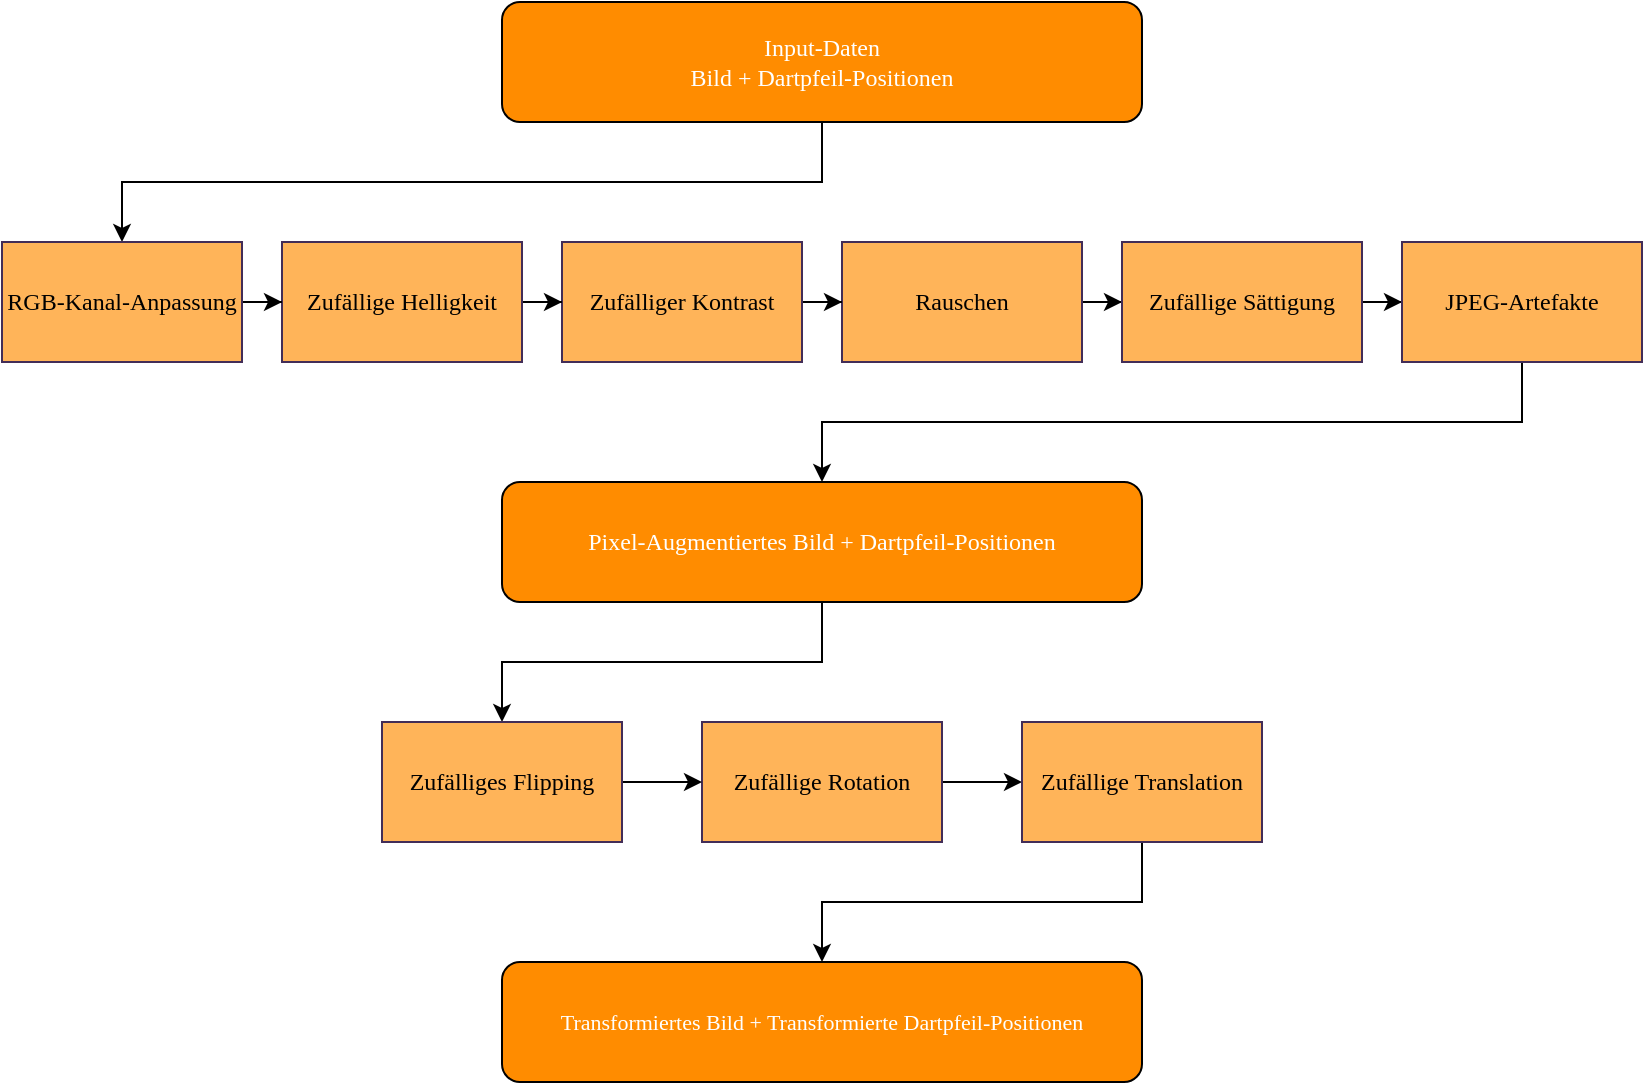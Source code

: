 <mxfile version="26.0.9">
  <diagram name="Page-1" id="J0DQyIThFPvef5JYbY2r">
    <mxGraphModel dx="794" dy="870" grid="1" gridSize="10" guides="1" tooltips="1" connect="1" arrows="1" fold="1" page="1" pageScale="1" pageWidth="850" pageHeight="1100" math="0" shadow="0">
      <root>
        <mxCell id="0" />
        <mxCell id="1" parent="0" />
        <mxCell id="XFcV5S_hlTU3tKBCiHqb-1" style="edgeStyle=orthogonalEdgeStyle;rounded=0;orthogonalLoop=1;jettySize=auto;html=1;exitX=0.5;exitY=1;exitDx=0;exitDy=0;fontFamily=Garamond;" edge="1" parent="1" source="XFcV5S_hlTU3tKBCiHqb-2" target="XFcV5S_hlTU3tKBCiHqb-6">
          <mxGeometry relative="1" as="geometry" />
        </mxCell>
        <mxCell id="XFcV5S_hlTU3tKBCiHqb-2" value="Pixel-Augmentiertes Bild + Dartpfeil-Positionen" style="rounded=1;whiteSpace=wrap;html=1;fillColor=light-dark(#FF8C00,#A18EB3);fontColor=#ffffff;strokeColor=#000000;fontFamily=Garamond;" vertex="1" parent="1">
          <mxGeometry x="260" y="440" width="320" height="60" as="geometry" />
        </mxCell>
        <mxCell id="XFcV5S_hlTU3tKBCiHqb-3" value="" style="edgeStyle=orthogonalEdgeStyle;rounded=0;orthogonalLoop=1;jettySize=auto;html=1;fontFamily=Garamond;" edge="1" parent="1" source="XFcV5S_hlTU3tKBCiHqb-4" target="XFcV5S_hlTU3tKBCiHqb-8">
          <mxGeometry relative="1" as="geometry" />
        </mxCell>
        <mxCell id="XFcV5S_hlTU3tKBCiHqb-4" value="Zufällige Rotation" style="rounded=0;whiteSpace=wrap;html=1;fillColor=light-dark(#FFB459,#A18EB3);fontColor=#000000;strokeColor=#432D57;fontFamily=Garamond;" vertex="1" parent="1">
          <mxGeometry x="360" y="560" width="120" height="60" as="geometry" />
        </mxCell>
        <mxCell id="XFcV5S_hlTU3tKBCiHqb-5" value="" style="edgeStyle=orthogonalEdgeStyle;rounded=0;orthogonalLoop=1;jettySize=auto;html=1;fontFamily=Garamond;" edge="1" parent="1" source="XFcV5S_hlTU3tKBCiHqb-6" target="XFcV5S_hlTU3tKBCiHqb-4">
          <mxGeometry relative="1" as="geometry" />
        </mxCell>
        <mxCell id="XFcV5S_hlTU3tKBCiHqb-6" value="Zufälliges Flipping" style="rounded=0;whiteSpace=wrap;html=1;fillColor=light-dark(#FFB459,#A18EB3);fontColor=#000000;strokeColor=#432D57;fontFamily=Garamond;" vertex="1" parent="1">
          <mxGeometry x="200" y="560" width="120" height="60" as="geometry" />
        </mxCell>
        <mxCell id="XFcV5S_hlTU3tKBCiHqb-7" style="edgeStyle=orthogonalEdgeStyle;rounded=0;orthogonalLoop=1;jettySize=auto;html=1;exitX=0.5;exitY=1;exitDx=0;exitDy=0;fontFamily=Garamond;" edge="1" parent="1" source="XFcV5S_hlTU3tKBCiHqb-8" target="XFcV5S_hlTU3tKBCiHqb-17">
          <mxGeometry relative="1" as="geometry" />
        </mxCell>
        <mxCell id="XFcV5S_hlTU3tKBCiHqb-8" value="Zufällige Translation" style="rounded=0;whiteSpace=wrap;html=1;fillColor=light-dark(#FFB459,#A18EB3);fontColor=#000000;strokeColor=#432D57;fontFamily=Garamond;" vertex="1" parent="1">
          <mxGeometry x="520" y="560" width="120" height="60" as="geometry" />
        </mxCell>
        <mxCell id="XFcV5S_hlTU3tKBCiHqb-9" value="" style="edgeStyle=orthogonalEdgeStyle;rounded=0;orthogonalLoop=1;jettySize=auto;html=1;fontFamily=Garamond;" edge="1" parent="1" source="XFcV5S_hlTU3tKBCiHqb-10" target="XFcV5S_hlTU3tKBCiHqb-16">
          <mxGeometry relative="1" as="geometry" />
        </mxCell>
        <mxCell id="XFcV5S_hlTU3tKBCiHqb-10" value="Rauschen" style="rounded=0;whiteSpace=wrap;html=1;fillColor=light-dark(#FFB459,#A18EB3);fontColor=#000000;strokeColor=#432D57;fontFamily=Garamond;" vertex="1" parent="1">
          <mxGeometry x="430" y="320" width="120" height="60" as="geometry" />
        </mxCell>
        <mxCell id="XFcV5S_hlTU3tKBCiHqb-11" style="edgeStyle=orthogonalEdgeStyle;rounded=0;orthogonalLoop=1;jettySize=auto;html=1;exitX=0.5;exitY=1;exitDx=0;exitDy=0;fontFamily=Garamond;" edge="1" parent="1" source="XFcV5S_hlTU3tKBCiHqb-12" target="XFcV5S_hlTU3tKBCiHqb-21">
          <mxGeometry relative="1" as="geometry" />
        </mxCell>
        <mxCell id="XFcV5S_hlTU3tKBCiHqb-12" value="Input-Daten&lt;div&gt;Bild + Dartpfeil-Positionen&lt;/div&gt;" style="rounded=1;whiteSpace=wrap;html=1;fillColor=light-dark(#FF8C00,#A18EB3);fontColor=#ffffff;strokeColor=#000000;fontFamily=Garamond;" vertex="1" parent="1">
          <mxGeometry x="260" y="200" width="320" height="60" as="geometry" />
        </mxCell>
        <mxCell id="XFcV5S_hlTU3tKBCiHqb-13" value="" style="edgeStyle=orthogonalEdgeStyle;rounded=0;orthogonalLoop=1;jettySize=auto;html=1;fontFamily=Garamond;" edge="1" parent="1" source="XFcV5S_hlTU3tKBCiHqb-14" target="XFcV5S_hlTU3tKBCiHqb-10">
          <mxGeometry relative="1" as="geometry" />
        </mxCell>
        <mxCell id="XFcV5S_hlTU3tKBCiHqb-14" value="Zufälliger Kontrast" style="rounded=0;whiteSpace=wrap;html=1;fillColor=light-dark(#FFB459,#A18EB3);fontColor=#000000;strokeColor=#432D57;fontFamily=Garamond;" vertex="1" parent="1">
          <mxGeometry x="290" y="320" width="120" height="60" as="geometry" />
        </mxCell>
        <mxCell id="XFcV5S_hlTU3tKBCiHqb-15" value="" style="edgeStyle=orthogonalEdgeStyle;rounded=0;orthogonalLoop=1;jettySize=auto;html=1;fontFamily=Garamond;" edge="1" parent="1" source="XFcV5S_hlTU3tKBCiHqb-16" target="XFcV5S_hlTU3tKBCiHqb-23">
          <mxGeometry relative="1" as="geometry" />
        </mxCell>
        <mxCell id="XFcV5S_hlTU3tKBCiHqb-16" value="Zufällige Sättigung" style="rounded=0;whiteSpace=wrap;html=1;fillColor=light-dark(#FFB459,#A18EB3);fontColor=#000000;strokeColor=#432D57;fontFamily=Garamond;" vertex="1" parent="1">
          <mxGeometry x="570" y="320" width="120" height="60" as="geometry" />
        </mxCell>
        <mxCell id="XFcV5S_hlTU3tKBCiHqb-17" value="&lt;font style=&quot;font-size: 11px;&quot;&gt;Transformiertes Bild + Transformierte Dartpfeil-Positionen&lt;/font&gt;" style="rounded=1;whiteSpace=wrap;html=1;fillColor=light-dark(#FF8C00,#A18EB3);fontColor=#ffffff;strokeColor=#000000;fontFamily=Garamond;" vertex="1" parent="1">
          <mxGeometry x="260" y="680" width="320" height="60" as="geometry" />
        </mxCell>
        <mxCell id="XFcV5S_hlTU3tKBCiHqb-18" value="" style="edgeStyle=orthogonalEdgeStyle;rounded=0;orthogonalLoop=1;jettySize=auto;html=1;fontFamily=Garamond;" edge="1" parent="1" source="XFcV5S_hlTU3tKBCiHqb-19" target="XFcV5S_hlTU3tKBCiHqb-14">
          <mxGeometry relative="1" as="geometry" />
        </mxCell>
        <mxCell id="XFcV5S_hlTU3tKBCiHqb-19" value="Zufällige Helligkeit" style="rounded=0;whiteSpace=wrap;html=1;fillColor=light-dark(#FFB459,#A18EB3);fontColor=#000000;strokeColor=#432D57;fontFamily=Garamond;" vertex="1" parent="1">
          <mxGeometry x="150" y="320" width="120" height="60" as="geometry" />
        </mxCell>
        <mxCell id="XFcV5S_hlTU3tKBCiHqb-20" value="" style="edgeStyle=orthogonalEdgeStyle;rounded=0;orthogonalLoop=1;jettySize=auto;html=1;fontFamily=Garamond;" edge="1" parent="1" source="XFcV5S_hlTU3tKBCiHqb-21" target="XFcV5S_hlTU3tKBCiHqb-19">
          <mxGeometry relative="1" as="geometry" />
        </mxCell>
        <mxCell id="XFcV5S_hlTU3tKBCiHqb-21" value="RGB-Kanal-Anpassung" style="rounded=0;whiteSpace=wrap;html=1;fillColor=light-dark(#FFB459,#A18EB3);fontColor=#000000;strokeColor=#432D57;fontFamily=Garamond;" vertex="1" parent="1">
          <mxGeometry x="10" y="320" width="120" height="60" as="geometry" />
        </mxCell>
        <mxCell id="XFcV5S_hlTU3tKBCiHqb-22" style="edgeStyle=orthogonalEdgeStyle;rounded=0;orthogonalLoop=1;jettySize=auto;html=1;exitX=0.5;exitY=1;exitDx=0;exitDy=0;fontFamily=Garamond;" edge="1" parent="1" source="XFcV5S_hlTU3tKBCiHqb-23" target="XFcV5S_hlTU3tKBCiHqb-2">
          <mxGeometry relative="1" as="geometry" />
        </mxCell>
        <mxCell id="XFcV5S_hlTU3tKBCiHqb-23" value="JPEG-Artefakte" style="rounded=0;whiteSpace=wrap;html=1;fillColor=light-dark(#FFB459,#A18EB3);fontColor=#000000;strokeColor=#432D57;fontFamily=Garamond;" vertex="1" parent="1">
          <mxGeometry x="710" y="320" width="120" height="60" as="geometry" />
        </mxCell>
      </root>
    </mxGraphModel>
  </diagram>
</mxfile>
